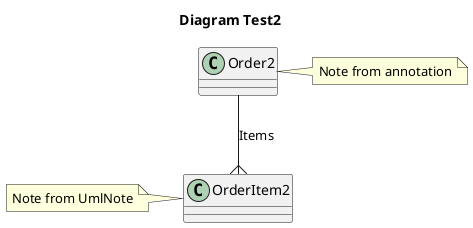 @startuml
title
 Diagram Test2
end title

class Order2
{
}
note right of Order2
Note from annotation
end note
class OrderItem2
{
}
note left of OrderItem2
Note from UmlNote
end note

Order2 --{ OrderItem2:Items
@enduml
